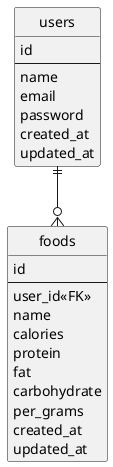 @startuml er-diagram
' entityの「○E」を消す
hide circle

entity "users" as users {
  id
  --
  name
  email
  password
  created_at
  updated_at
}

entity "foods" as foods {
    id
    --
    user_id<<FK>>
    name
    calories
    protein
    fat
    carbohydrate
    per_grams
    created_at
    updated_at
}

users ||--o{ foods
@enduml